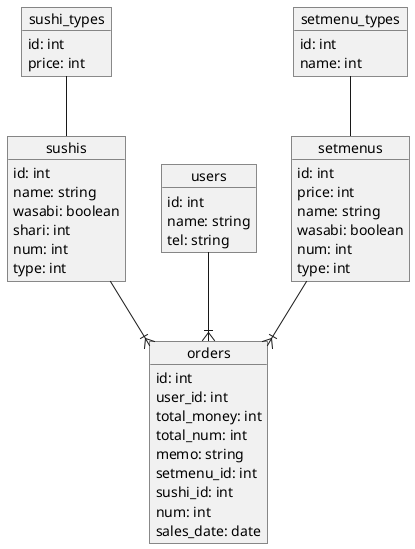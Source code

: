 @startuml
'skinparam nodesep 100 // 水平方向の矢印の長さを調整

object setmenus
object sushis
object users
object orders
object setmenu_types
object sushi_types

users : id: int
users : name: string
users : tel: string

setmenus : id: int
setmenus : price: int
setmenus : name: string
setmenus : wasabi: boolean
setmenus : num: int
setmenus : type: int

sushis : id: int
sushis : name: string
sushis : wasabi: boolean
sushis : shari: int
sushis : num: int
sushis : type: int

orders : id: int
orders : user_id: int
orders : total_money: int
orders : total_num: int
orders : memo: string
orders : setmenu_id: int
orders : sushi_id: int
orders : num: int
orders : sales_date: date

sushi_types : id: int
sushi_types : price: int

setmenu_types : id: int
setmenu_types : name: int

users    --|{ orders
setmenus --|{ orders
sushis   --|{ orders
setmenu_types -- setmenus
sushi_types -- sushis

'sushisテーブルにshariカラム追加
'ordersテーブルにsales_dateカラム追加
@enduml